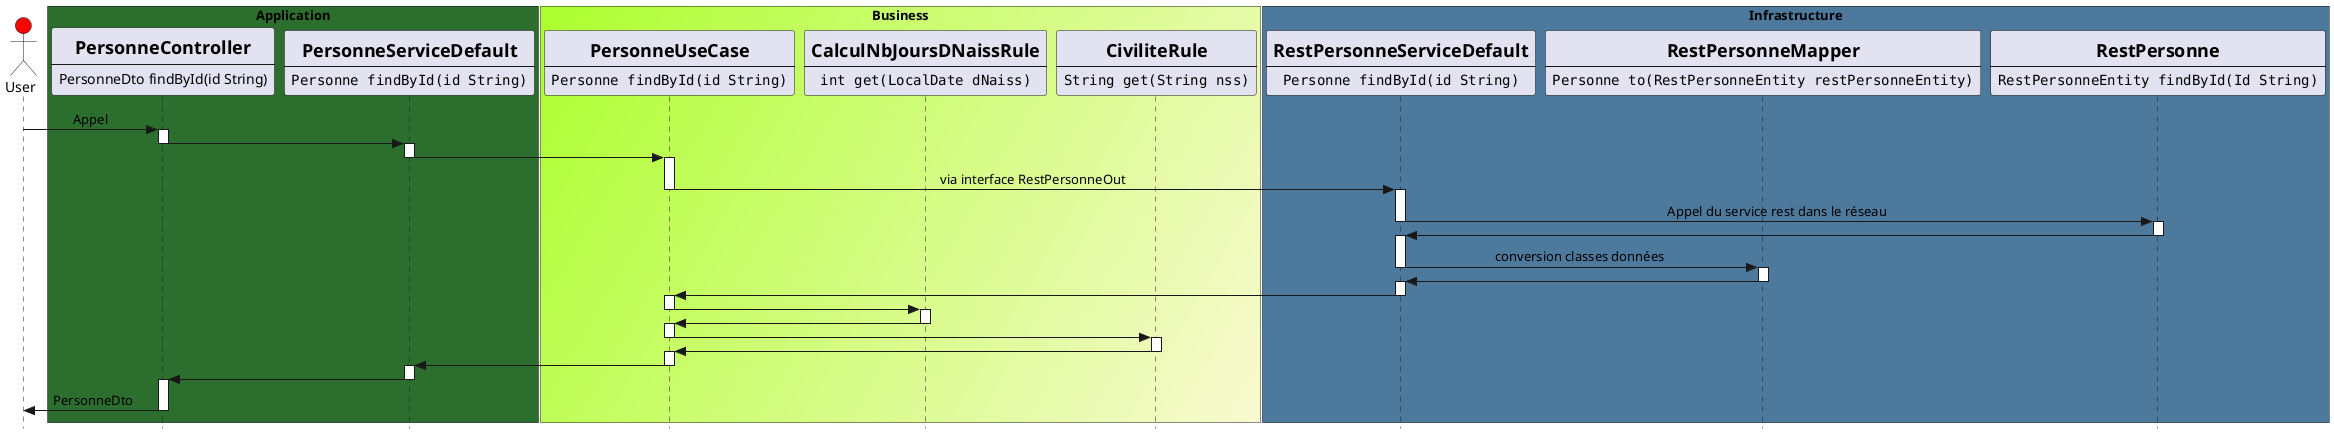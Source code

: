 @startuml

skinparam style strictuml
skinparam sequenceMessageAlign center

actor User #red

box "Application" #2C6E2E
participant PersonneController[
    =PersonneController
    ----
    PersonneDto findById(id String)
]
participant PersonneServiceDefault [
    =PersonneServiceDefault
    ----
    ""Personne findById(id String)""
]
end box


box "Business" #GreenYellow/LightGoldenRodYellow
participant PersonneUseCase [
    =PersonneUseCase
    ----
    ""Personne findById(id String)""
]
participant CalculNbJoursDNaissRule  [
    =CalculNbJoursDNaissRule
    ----
    ""int get(LocalDate dNaiss)""
]
participant CiviliteRule [
    =CiviliteRule
    ----
    ""String get(String nss)""
]
end box
box "Infrastructure" #4C799C
participant RestPersonneServiceDefault  [
    =RestPersonneServiceDefault
    ----
    ""Personne findById(id String)""
]
participant RestPersonneMapperModel [
    =RestPersonneMapper
    ----
    ""Personne to(RestPersonneEntity restPersonneEntity)""
]
participant RestPersonne [
    =RestPersonne
    ----
    ""RestPersonneEntity findById(Id String)""
]
end box




User -> PersonneController --++ : Appel
PersonneController -> PersonneServiceDefault --++:
PersonneServiceDefault -> PersonneUseCase --++:

PersonneUseCase -> RestPersonneServiceDefault --++: via interface RestPersonneOut

RestPersonneServiceDefault -> RestPersonne --++: Appel du service rest dans le réseau
RestPersonne -> RestPersonneServiceDefault --++:
RestPersonneServiceDefault -> RestPersonneMapperModel --++: conversion classes données
RestPersonneMapperModel -> RestPersonneServiceDefault --++

RestPersonneServiceDefault -> PersonneUseCase --++:

PersonneUseCase -> CalculNbJoursDNaissRule --++:
CalculNbJoursDNaissRule -> PersonneUseCase --++:

PersonneUseCase -> CiviliteRule --++:
CiviliteRule -> PersonneUseCase --++:

PersonneUseCase -> PersonneServiceDefault --++:
PersonneServiceDefault -> PersonneController --++:
User <- PersonneController -- : PersonneDto





@enduml
